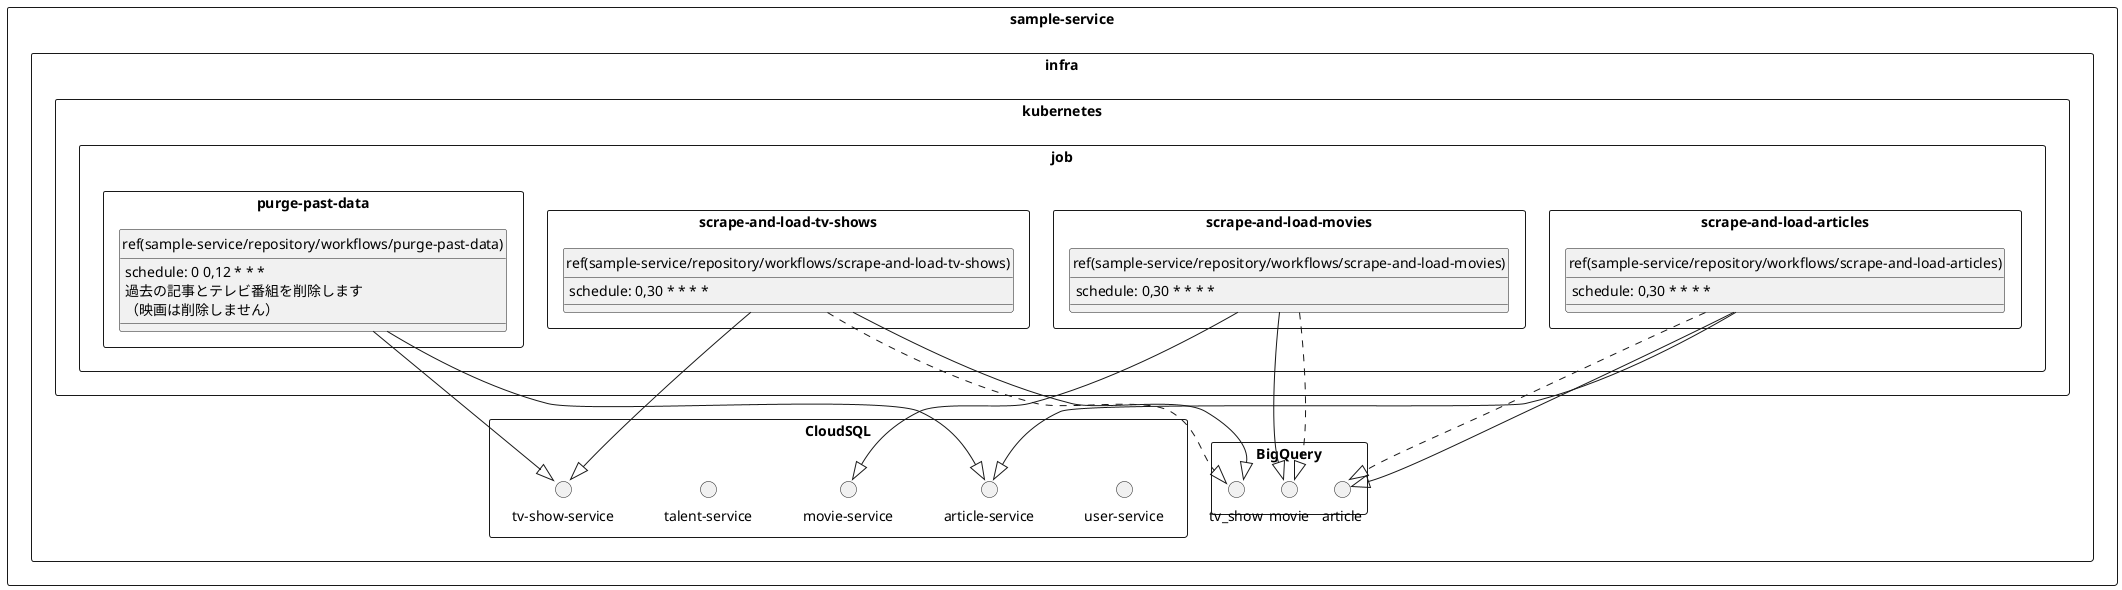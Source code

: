 @startuml
hide circle
rectangle "sample-service" as sample-service {
    rectangle "infra" as sample-service/infra {
        rectangle "BigQuery" as sample-service/infra/BigQuery {
            circle "tv_show" as sample-service/infra/BigQuery/tv_show
            circle "article" as sample-service/infra/BigQuery/article
            circle "movie" as sample-service/infra/BigQuery/movie
        }
        rectangle "CloudSQL" as sample-service/infra/CloudSQL {
            circle "user-service" as sample-service/infra/CloudSQL/user-service
            circle "article-service" as sample-service/infra/CloudSQL/article-service
            circle "movie-service" as sample-service/infra/CloudSQL/movie-service
            circle "talent-service" as sample-service/infra/CloudSQL/talent-service
            circle "tv-show-service" as sample-service/infra/CloudSQL/tv-show-service
        }
        rectangle "kubernetes" as sample-service/infra/kubernetes {
            rectangle "job" as sample-service/infra/kubernetes/job {
                rectangle "purge-past-data" as sample-service/infra/kubernetes/job/purge-past-data {
                    class "ref(sample-service/repository/workflows/purge-past-data)" as sample-service/infra/kubernetes/job/purge-past-data/sample-service/repository/workflows/purge-past-data {
                        schedule: 0 0,12 * * *\n過去の記事とテレビ番組を削除します\n（映画は削除しません）
                    }
                }
                rectangle "scrape-and-load-articles" as sample-service/infra/kubernetes/job/scrape-and-load-articles {
                    class "ref(sample-service/repository/workflows/scrape-and-load-articles)" as sample-service/infra/kubernetes/job/scrape-and-load-articles/sample-service/repository/workflows/scrape-and-load-articles {
                        schedule: 0,30 * * * *
                    }
                }
                rectangle "scrape-and-load-movies" as sample-service/infra/kubernetes/job/scrape-and-load-movies {
                    class "ref(sample-service/repository/workflows/scrape-and-load-movies)" as sample-service/infra/kubernetes/job/scrape-and-load-movies/sample-service/repository/workflows/scrape-and-load-movies {
                        schedule: 0,30 * * * *
                    }
                }
                rectangle "scrape-and-load-tv-shows" as sample-service/infra/kubernetes/job/scrape-and-load-tv-shows {
                    class "ref(sample-service/repository/workflows/scrape-and-load-tv-shows)" as sample-service/infra/kubernetes/job/scrape-and-load-tv-shows/sample-service/repository/workflows/scrape-and-load-tv-shows {
                        schedule: 0,30 * * * *
                    }
                }
            }
        }
    }
}
"sample-service/infra/kubernetes/job/purge-past-data/sample-service/repository/workflows/purge-past-data" --|> "sample-service/infra/CloudSQL/article-service"
"sample-service/infra/kubernetes/job/purge-past-data/sample-service/repository/workflows/purge-past-data" --|> "sample-service/infra/CloudSQL/tv-show-service"
"sample-service/infra/kubernetes/job/scrape-and-load-articles/sample-service/repository/workflows/scrape-and-load-articles" ..|> "sample-service/infra/BigQuery/article"
"sample-service/infra/kubernetes/job/scrape-and-load-articles/sample-service/repository/workflows/scrape-and-load-articles" --|> "sample-service/infra/CloudSQL/article-service"
"sample-service/infra/kubernetes/job/scrape-and-load-articles/sample-service/repository/workflows/scrape-and-load-articles" --|> "sample-service/infra/BigQuery/article"
"sample-service/infra/kubernetes/job/scrape-and-load-movies/sample-service/repository/workflows/scrape-and-load-movies" --|> "sample-service/infra/BigQuery/movie"
"sample-service/infra/kubernetes/job/scrape-and-load-movies/sample-service/repository/workflows/scrape-and-load-movies" ..|> "sample-service/infra/BigQuery/movie"
"sample-service/infra/kubernetes/job/scrape-and-load-movies/sample-service/repository/workflows/scrape-and-load-movies" --|> "sample-service/infra/CloudSQL/movie-service"
"sample-service/infra/kubernetes/job/scrape-and-load-tv-shows/sample-service/repository/workflows/scrape-and-load-tv-shows" ..|> "sample-service/infra/BigQuery/tv_show"
"sample-service/infra/kubernetes/job/scrape-and-load-tv-shows/sample-service/repository/workflows/scrape-and-load-tv-shows" --|> "sample-service/infra/CloudSQL/tv-show-service"
"sample-service/infra/kubernetes/job/scrape-and-load-tv-shows/sample-service/repository/workflows/scrape-and-load-tv-shows" --|> "sample-service/infra/BigQuery/tv_show"
@enduml
